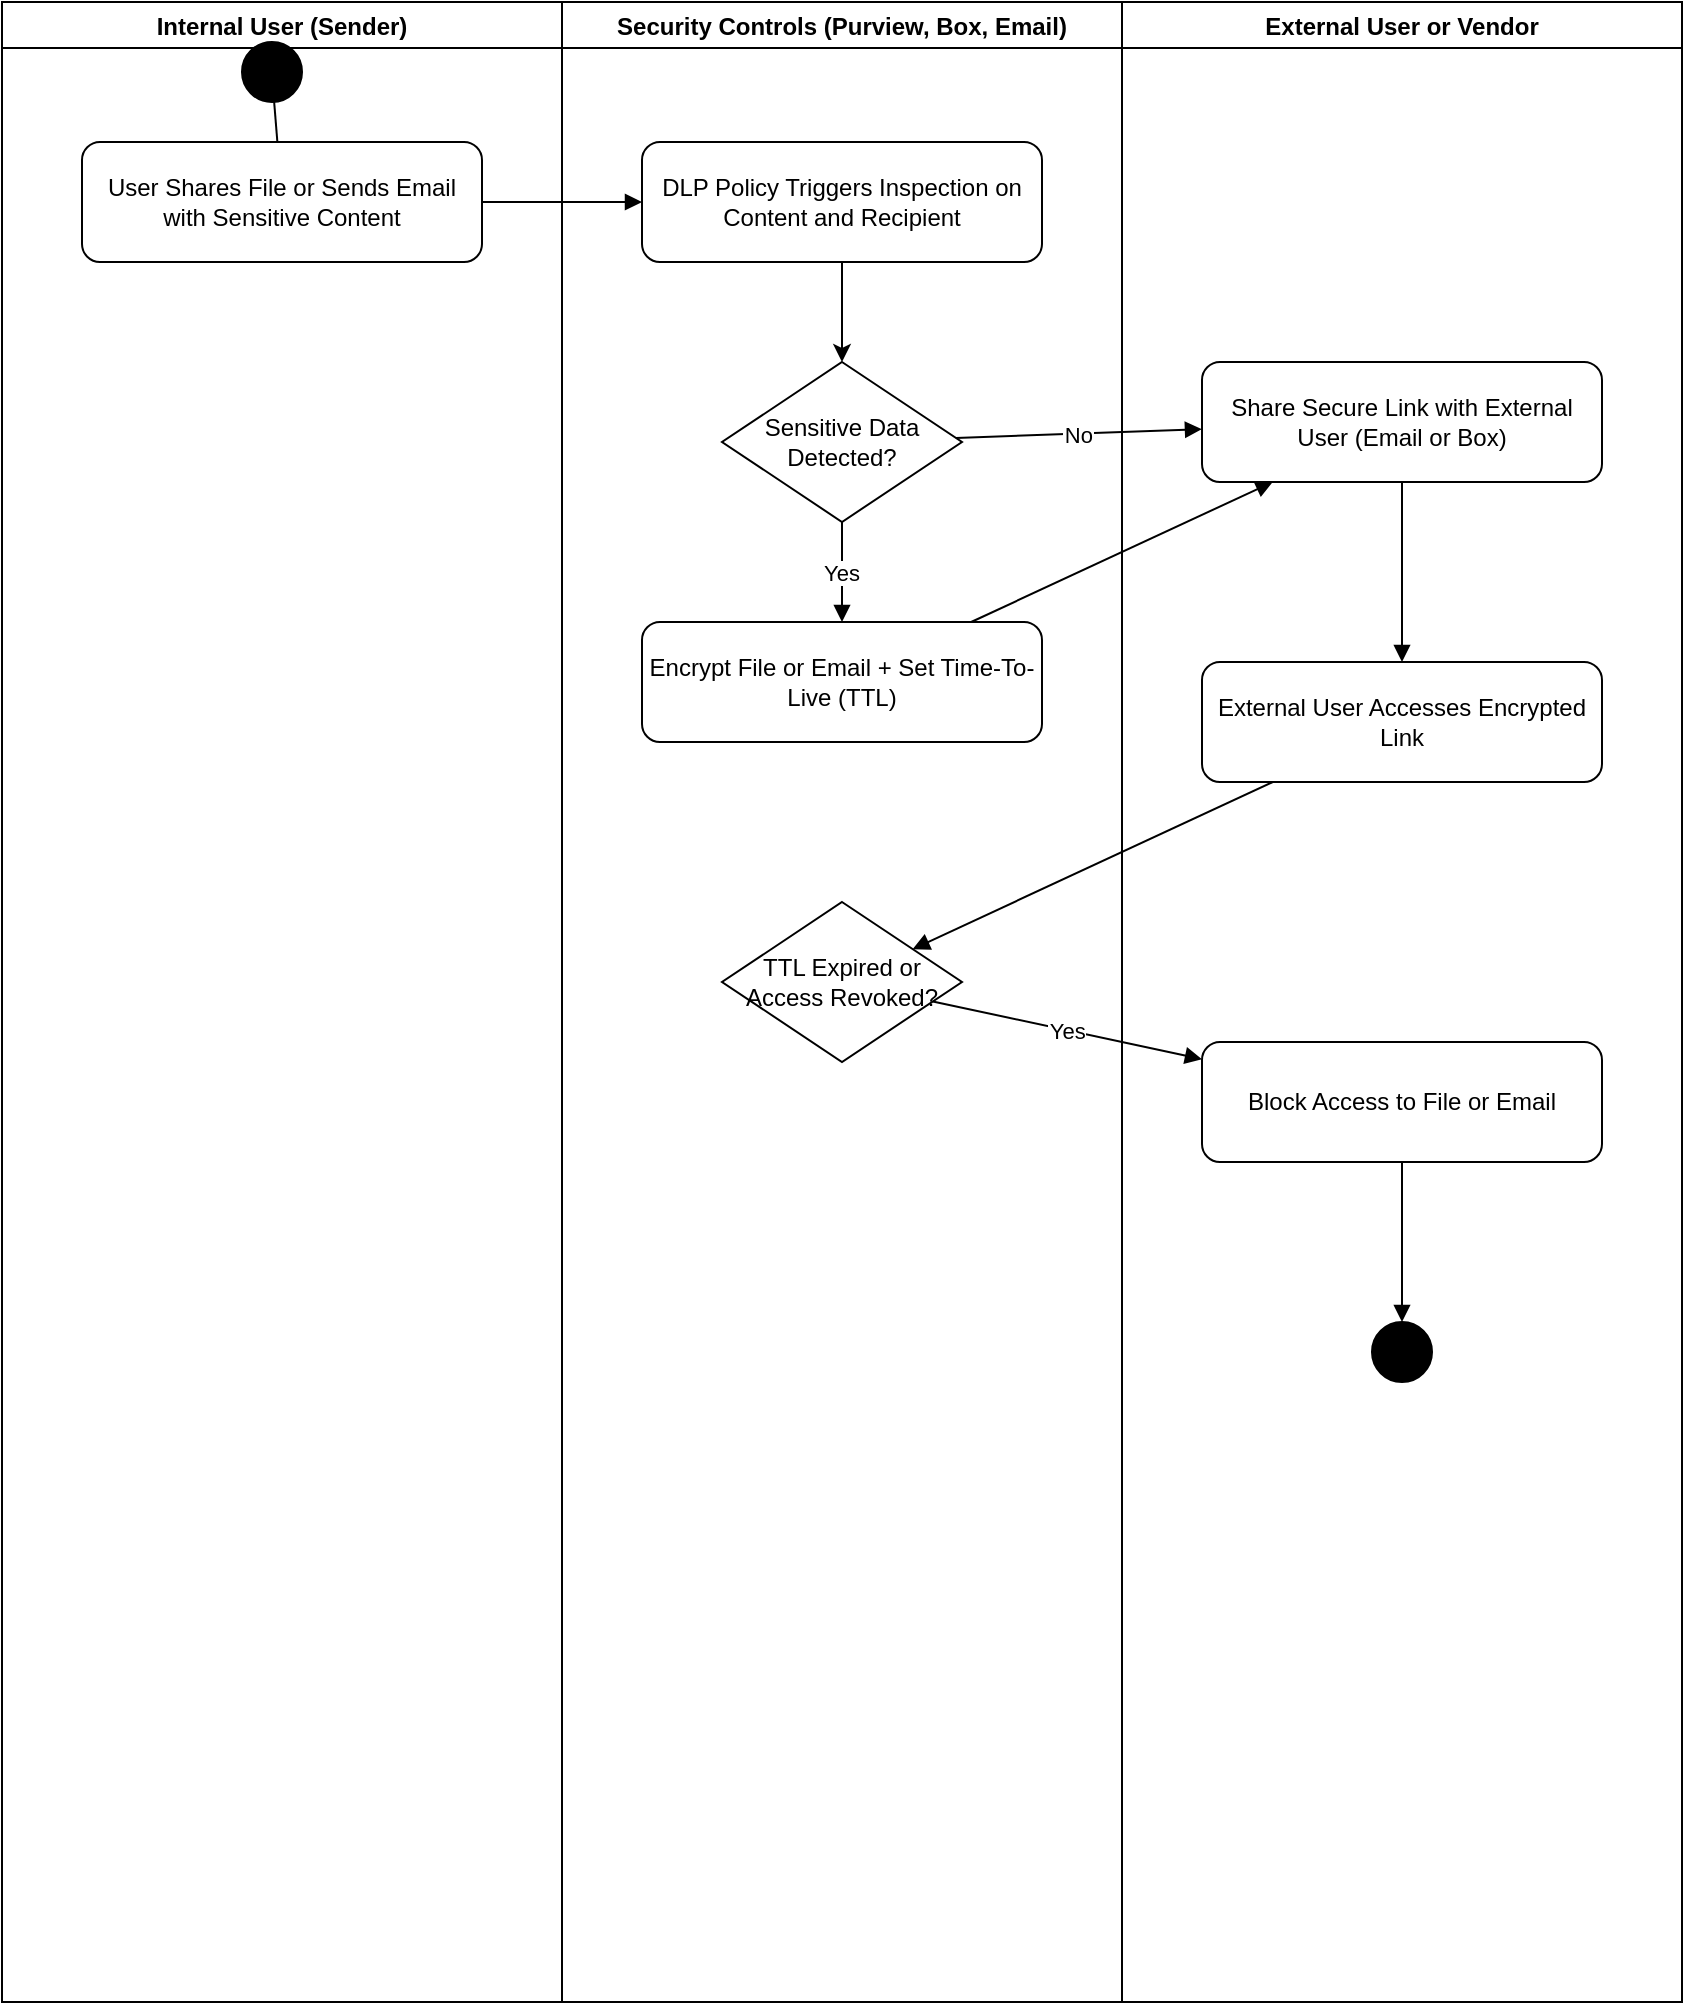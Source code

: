 <mxfile version="27.0.6">
  <diagram name="Secure External Sharing - Email and Box" id="0">
    <mxGraphModel dx="1426" dy="743" grid="1" gridSize="10" guides="1" tooltips="1" connect="1" arrows="1" fold="1" page="1" pageScale="1" pageWidth="850" pageHeight="1100" math="0" shadow="0">
      <root>
        <mxCell id="0" />
        <mxCell id="1" parent="0" />
        <mxCell id="2" value="Internal User (Sender)" style="swimlane" parent="1" vertex="1">
          <mxGeometry width="280" height="1000" as="geometry" />
        </mxCell>
        <mxCell id="5" value="" style="ellipse;whiteSpace=wrap;html=1;aspect=fixed;fillColor=#000000;" parent="2" vertex="1">
          <mxGeometry x="120" y="20" width="30" height="30" as="geometry" />
        </mxCell>
        <mxCell id="6" value="User Shares File or Sends Email with Sensitive Content" style="rounded=1;whiteSpace=wrap;html=1;" parent="2" vertex="1">
          <mxGeometry x="40" y="70" width="200" height="60" as="geometry" />
        </mxCell>
        <mxCell id="e1" style="endArrow=none;" parent="2" source="5" target="6" edge="1">
          <mxGeometry relative="1" as="geometry" />
        </mxCell>
        <mxCell id="e2" style="endArrow=block;" parent="2" source="6" target="7" edge="1">
          <mxGeometry relative="1" as="geometry" />
        </mxCell>
        <mxCell id="3" value="Security Controls (Purview, Box, Email)" style="swimlane" parent="1" vertex="1">
          <mxGeometry x="280" width="280" height="1000" as="geometry" />
        </mxCell>
        <mxCell id="7" value="DLP Policy Triggers Inspection on Content and Recipient" style="rounded=1;whiteSpace=wrap;html=1;" parent="3" vertex="1">
          <mxGeometry x="40" y="70" width="200" height="60" as="geometry" />
        </mxCell>
        <mxCell id="8" value="Sensitive Data Detected?" style="rhombus;whiteSpace=wrap;html=1;" parent="3" vertex="1">
          <mxGeometry x="80" y="180" width="120" height="80" as="geometry" />
        </mxCell>
        <mxCell id="9" value="Encrypt File or Email + Set Time-To-Live (TTL)" style="rounded=1;whiteSpace=wrap;html=1;" parent="3" vertex="1">
          <mxGeometry x="40" y="310" width="200" height="60" as="geometry" />
        </mxCell>
        <mxCell id="12" value="TTL Expired or Access Revoked?" style="rhombus;whiteSpace=wrap;html=1;" parent="3" vertex="1">
          <mxGeometry x="80" y="450" width="120" height="80" as="geometry" />
        </mxCell>
        <mxCell id="e3" value="Yes" style="endArrow=block;" parent="3" source="8" target="9" edge="1">
          <mxGeometry relative="1" as="geometry" />
        </mxCell>
        <mxCell id="e9" style="endArrow=block;" parent="3" source="11" target="12" edge="1">
          <mxGeometry relative="1" as="geometry" />
        </mxCell>
        <mxCell id="Z7rW5MhVGWjF2jKSeIDD-14" value="" style="endArrow=classic;html=1;rounded=0;exitX=0.5;exitY=1;exitDx=0;exitDy=0;" edge="1" parent="3" source="7" target="8">
          <mxGeometry width="50" height="50" relative="1" as="geometry">
            <mxPoint x="140" y="140" as="sourcePoint" />
            <mxPoint x="170" y="360" as="targetPoint" />
          </mxGeometry>
        </mxCell>
        <mxCell id="4" value="External User or Vendor" style="swimlane" parent="1" vertex="1">
          <mxGeometry x="560" width="280" height="1000" as="geometry" />
        </mxCell>
        <mxCell id="11" value="External User Accesses Encrypted Link" style="rounded=1;whiteSpace=wrap;html=1;" parent="4" vertex="1">
          <mxGeometry x="40" y="330" width="200" height="60" as="geometry" />
        </mxCell>
        <mxCell id="13" value="Block Access to File or Email" style="rounded=1;whiteSpace=wrap;html=1;" parent="4" vertex="1">
          <mxGeometry x="40" y="520" width="200" height="60" as="geometry" />
        </mxCell>
        <mxCell id="14" value="" style="ellipse;whiteSpace=wrap;html=1;aspect=fixed;fillColor=#000000;" parent="4" vertex="1">
          <mxGeometry x="125" y="660" width="30" height="30" as="geometry" />
        </mxCell>
        <mxCell id="e8" style="endArrow=block;" parent="4" source="13" target="14" edge="1">
          <mxGeometry relative="1" as="geometry" />
        </mxCell>
        <mxCell id="10" value="Share Secure Link with External User (Email or Box)" style="rounded=1;whiteSpace=wrap;html=1;" parent="4" vertex="1">
          <mxGeometry x="40" y="180" width="200" height="60" as="geometry" />
        </mxCell>
        <mxCell id="e6" style="endArrow=block;" parent="4" source="10" target="11" edge="1">
          <mxGeometry relative="1" as="geometry" />
        </mxCell>
        <mxCell id="e7" value="Yes" style="endArrow=block;" parent="1" source="12" target="13" edge="1">
          <mxGeometry relative="1" as="geometry" />
        </mxCell>
        <mxCell id="e4" value="No" style="endArrow=block;" parent="1" source="8" target="10" edge="1">
          <mxGeometry relative="1" as="geometry" />
        </mxCell>
        <mxCell id="e5" style="endArrow=block;" parent="1" source="9" target="10" edge="1">
          <mxGeometry relative="1" as="geometry" />
        </mxCell>
      </root>
    </mxGraphModel>
  </diagram>
</mxfile>
